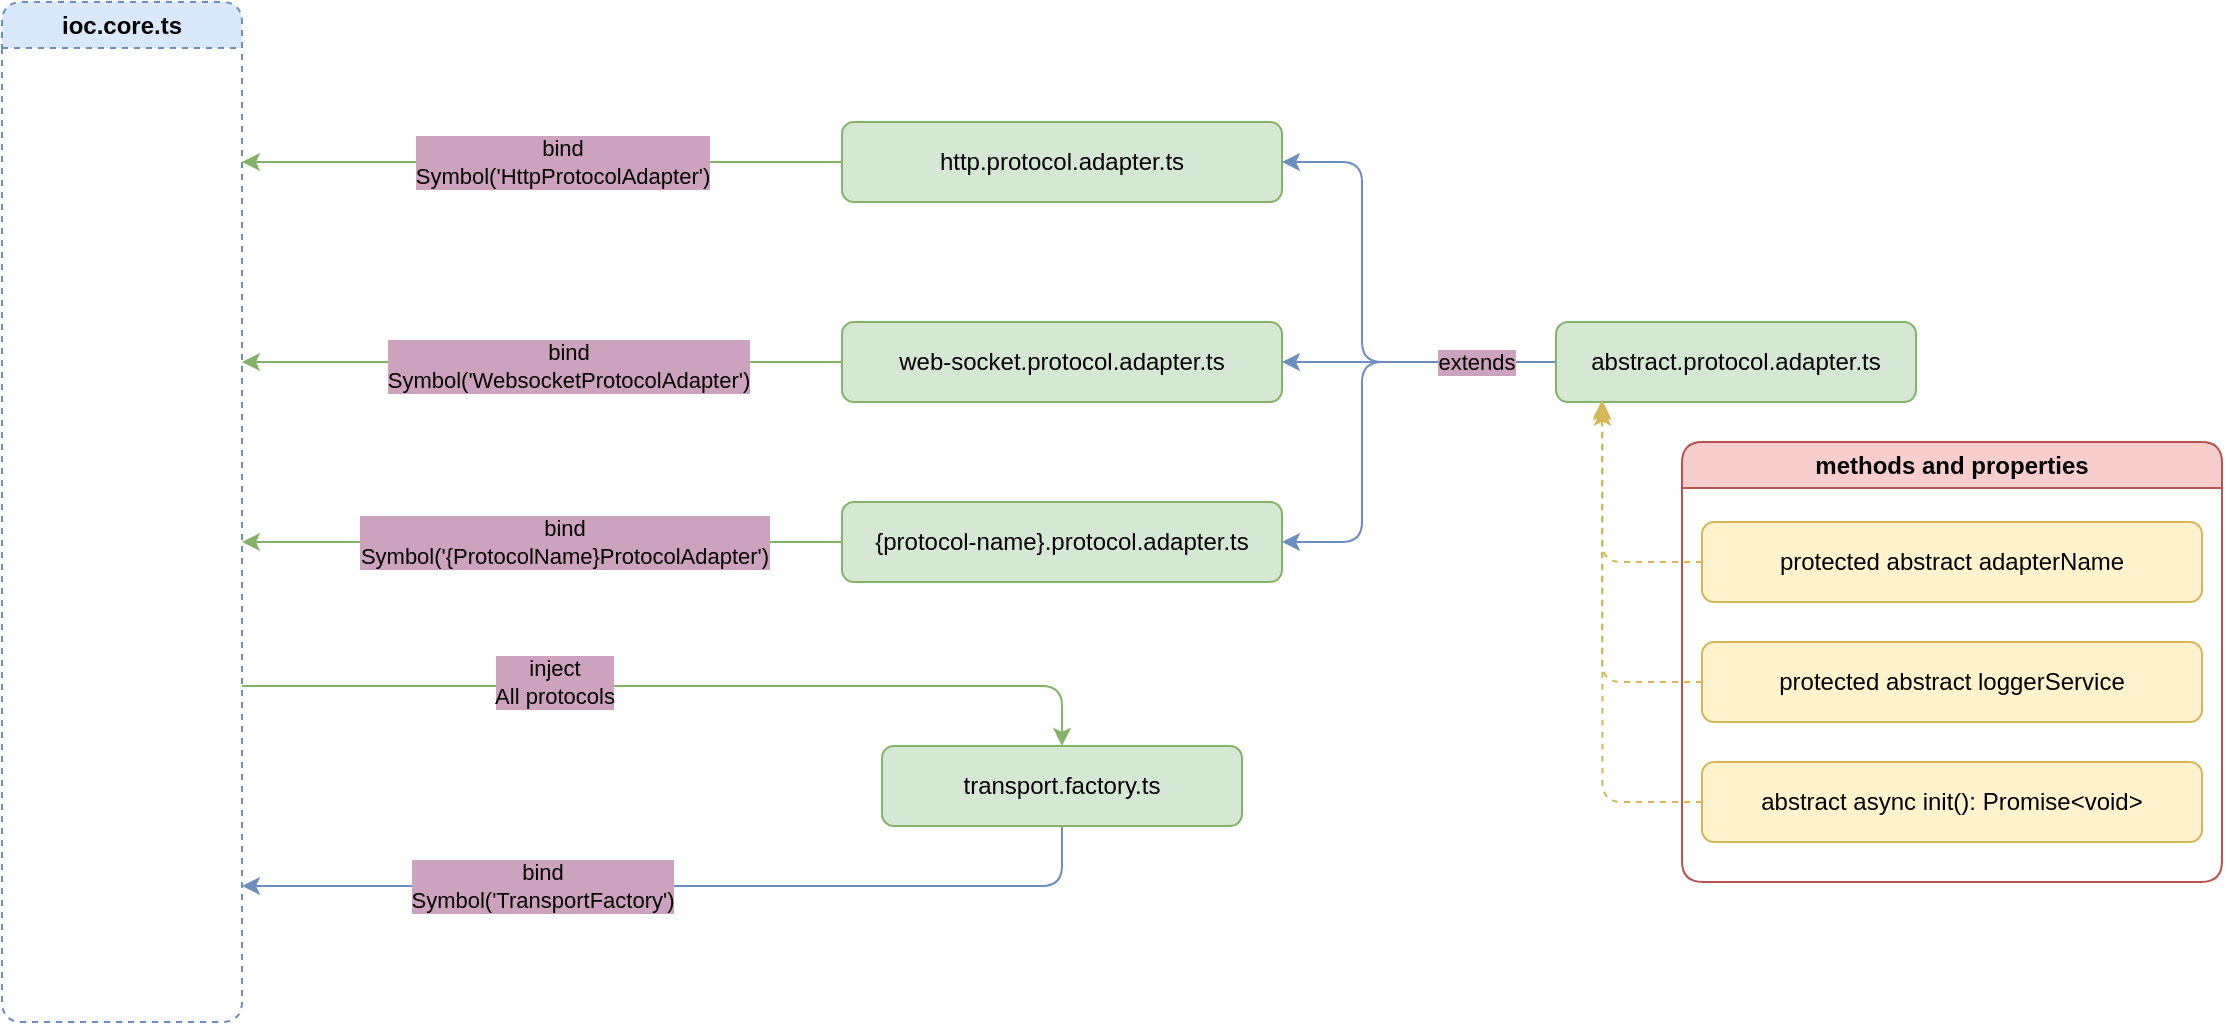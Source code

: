 <mxfile version="21.1.4" type="device">
  <diagram name="Страница 1" id="6BVudqDUbnrWLDDa7BSC">
    <mxGraphModel dx="1707" dy="395" grid="1" gridSize="10" guides="1" tooltips="1" connect="1" arrows="1" fold="1" page="1" pageScale="1" pageWidth="827" pageHeight="1169" math="0" shadow="0">
      <root>
        <mxCell id="0" />
        <mxCell id="1" parent="0" />
        <mxCell id="dsRu-6CLbFaCvwjUC06j-1" value="ioc.core.ts" style="swimlane;whiteSpace=wrap;html=1;rounded=1;dashed=1;fillColor=#dae8fc;strokeColor=#6c8ebf;" parent="1" vertex="1">
          <mxGeometry x="-130" y="130" width="120" height="510" as="geometry" />
        </mxCell>
        <mxCell id="dsRu-6CLbFaCvwjUC06j-2" style="edgeStyle=orthogonalEdgeStyle;rounded=0;orthogonalLoop=1;jettySize=auto;html=1;fillColor=#d5e8d4;strokeColor=#82b366;" parent="1" source="dsRu-6CLbFaCvwjUC06j-4" edge="1">
          <mxGeometry relative="1" as="geometry">
            <mxPoint x="-10" y="210" as="targetPoint" />
          </mxGeometry>
        </mxCell>
        <mxCell id="dsRu-6CLbFaCvwjUC06j-3" value="bind&lt;br&gt;Symbol(&#39;HttpProtocolAdapter&#39;)" style="edgeLabel;html=1;align=center;verticalAlign=middle;resizable=0;points=[];labelBackgroundColor=#CDA2BE;" parent="dsRu-6CLbFaCvwjUC06j-2" vertex="1" connectable="0">
          <mxGeometry x="-0.066" relative="1" as="geometry">
            <mxPoint as="offset" />
          </mxGeometry>
        </mxCell>
        <mxCell id="dsRu-6CLbFaCvwjUC06j-4" value="http.protocol.adapter.ts" style="rounded=1;whiteSpace=wrap;html=1;fillColor=#d5e8d4;strokeColor=#82b366;" parent="1" vertex="1">
          <mxGeometry x="290" y="190" width="220" height="40" as="geometry" />
        </mxCell>
        <mxCell id="dsRu-6CLbFaCvwjUC06j-5" style="edgeStyle=orthogonalEdgeStyle;rounded=0;orthogonalLoop=1;jettySize=auto;html=1;exitX=0;exitY=0.5;exitDx=0;exitDy=0;fillColor=#d5e8d4;strokeColor=#82b366;" parent="1" source="dsRu-6CLbFaCvwjUC06j-6" edge="1">
          <mxGeometry relative="1" as="geometry">
            <mxPoint x="-10" y="310" as="targetPoint" />
          </mxGeometry>
        </mxCell>
        <mxCell id="dsRu-6CLbFaCvwjUC06j-6" value="web-socket.protocol.adapter.ts" style="rounded=1;whiteSpace=wrap;html=1;fillColor=#d5e8d4;strokeColor=#82b366;" parent="1" vertex="1">
          <mxGeometry x="290" y="290" width="220" height="40" as="geometry" />
        </mxCell>
        <mxCell id="dsRu-6CLbFaCvwjUC06j-7" style="edgeStyle=orthogonalEdgeStyle;rounded=0;orthogonalLoop=1;jettySize=auto;html=1;fillColor=#d5e8d4;strokeColor=#82b366;" parent="1" source="dsRu-6CLbFaCvwjUC06j-9" edge="1">
          <mxGeometry relative="1" as="geometry">
            <mxPoint x="-10" y="400" as="targetPoint" />
            <Array as="points">
              <mxPoint x="220" y="400" />
              <mxPoint x="220" y="400" />
            </Array>
          </mxGeometry>
        </mxCell>
        <mxCell id="dsRu-6CLbFaCvwjUC06j-8" value="bind&lt;br&gt;Symbol(&#39;{ProtocolName}ProtocolAdapter&#39;)" style="edgeLabel;html=1;align=center;verticalAlign=middle;resizable=0;points=[];labelBackgroundColor=#CDA2BE;" parent="dsRu-6CLbFaCvwjUC06j-7" vertex="1" connectable="0">
          <mxGeometry x="0.083" y="-2" relative="1" as="geometry">
            <mxPoint x="23" y="2" as="offset" />
          </mxGeometry>
        </mxCell>
        <mxCell id="dsRu-6CLbFaCvwjUC06j-9" value="{protocol-name}.protocol.adapter.ts" style="rounded=1;whiteSpace=wrap;html=1;fillColor=#d5e8d4;strokeColor=#82b366;" parent="1" vertex="1">
          <mxGeometry x="290" y="380" width="220" height="40" as="geometry" />
        </mxCell>
        <mxCell id="dsRu-6CLbFaCvwjUC06j-10" value="bind&lt;br&gt;Symbol(&#39;WebsocketProtocolAdapter&#39;)" style="edgeLabel;html=1;align=center;verticalAlign=middle;resizable=0;points=[];labelBackgroundColor=#CDA2BE;" parent="1" vertex="1" connectable="0">
          <mxGeometry x="149.997" y="230" as="geometry">
            <mxPoint x="3" y="82" as="offset" />
          </mxGeometry>
        </mxCell>
        <mxCell id="dsRu-6CLbFaCvwjUC06j-11" style="edgeStyle=orthogonalEdgeStyle;rounded=1;orthogonalLoop=1;jettySize=auto;html=1;entryX=1;entryY=0.5;entryDx=0;entryDy=0;fillColor=#dae8fc;strokeColor=#6c8ebf;" parent="1" source="dsRu-6CLbFaCvwjUC06j-17" target="dsRu-6CLbFaCvwjUC06j-4" edge="1">
          <mxGeometry relative="1" as="geometry">
            <Array as="points">
              <mxPoint x="550" y="310" />
              <mxPoint x="550" y="210" />
            </Array>
          </mxGeometry>
        </mxCell>
        <mxCell id="dsRu-6CLbFaCvwjUC06j-12" style="edgeStyle=orthogonalEdgeStyle;rounded=1;orthogonalLoop=1;jettySize=auto;html=1;entryX=1;entryY=0.5;entryDx=0;entryDy=0;fillColor=#dae8fc;strokeColor=#6c8ebf;" parent="1" source="dsRu-6CLbFaCvwjUC06j-17" target="dsRu-6CLbFaCvwjUC06j-6" edge="1">
          <mxGeometry relative="1" as="geometry" />
        </mxCell>
        <mxCell id="dsRu-6CLbFaCvwjUC06j-13" style="edgeStyle=orthogonalEdgeStyle;rounded=1;orthogonalLoop=1;jettySize=auto;html=1;entryX=1;entryY=0.5;entryDx=0;entryDy=0;fillColor=#dae8fc;strokeColor=#6c8ebf;" parent="1" source="dsRu-6CLbFaCvwjUC06j-17" target="dsRu-6CLbFaCvwjUC06j-9" edge="1">
          <mxGeometry relative="1" as="geometry">
            <Array as="points">
              <mxPoint x="550" y="310" />
              <mxPoint x="550" y="400" />
            </Array>
          </mxGeometry>
        </mxCell>
        <mxCell id="dsRu-6CLbFaCvwjUC06j-36" value="extends" style="edgeLabel;html=1;align=center;verticalAlign=middle;resizable=0;points=[];labelBackgroundColor=#CDA2BE;" parent="dsRu-6CLbFaCvwjUC06j-13" vertex="1" connectable="0">
          <mxGeometry x="-0.649" y="2" relative="1" as="geometry">
            <mxPoint y="-2" as="offset" />
          </mxGeometry>
        </mxCell>
        <mxCell id="dsRu-6CLbFaCvwjUC06j-17" value="abstract.protocol.adapter.ts" style="rounded=1;whiteSpace=wrap;html=1;fillColor=#d5e8d4;strokeColor=#82b366;" parent="1" vertex="1">
          <mxGeometry x="647" y="290" width="180" height="40" as="geometry" />
        </mxCell>
        <mxCell id="dsRu-6CLbFaCvwjUC06j-18" value="methods and properties" style="swimlane;whiteSpace=wrap;html=1;fillColor=#f8cecc;strokeColor=#b85450;rounded=1;" parent="1" vertex="1">
          <mxGeometry x="710" y="350" width="270" height="220" as="geometry" />
        </mxCell>
        <mxCell id="dsRu-6CLbFaCvwjUC06j-19" value="protected abstract adapterName" style="rounded=1;whiteSpace=wrap;html=1;fillColor=#fff2cc;strokeColor=#d6b656;" parent="dsRu-6CLbFaCvwjUC06j-18" vertex="1">
          <mxGeometry x="10" y="40" width="250" height="40" as="geometry" />
        </mxCell>
        <mxCell id="dsRu-6CLbFaCvwjUC06j-20" value="protected abstract loggerService" style="rounded=1;whiteSpace=wrap;html=1;fillColor=#fff2cc;strokeColor=#d6b656;" parent="dsRu-6CLbFaCvwjUC06j-18" vertex="1">
          <mxGeometry x="10" y="100" width="250" height="40" as="geometry" />
        </mxCell>
        <mxCell id="dsRu-6CLbFaCvwjUC06j-21" value="abstract async init(): Promise&amp;lt;void&amp;gt;" style="rounded=1;whiteSpace=wrap;html=1;fillColor=#fff2cc;strokeColor=#d6b656;" parent="dsRu-6CLbFaCvwjUC06j-18" vertex="1">
          <mxGeometry x="10" y="160" width="250" height="40" as="geometry" />
        </mxCell>
        <mxCell id="dsRu-6CLbFaCvwjUC06j-22" style="edgeStyle=orthogonalEdgeStyle;rounded=1;orthogonalLoop=1;jettySize=auto;html=1;exitX=0;exitY=0.5;exitDx=0;exitDy=0;fillColor=#fff2cc;strokeColor=#d6b656;dashed=1;entryX=0.125;entryY=0.975;entryDx=0;entryDy=0;entryPerimeter=0;" parent="1" source="dsRu-6CLbFaCvwjUC06j-19" target="dsRu-6CLbFaCvwjUC06j-17" edge="1">
          <mxGeometry relative="1" as="geometry">
            <mxPoint x="670" y="340" as="targetPoint" />
            <Array as="points">
              <mxPoint x="670" y="410" />
              <mxPoint x="670" y="329" />
            </Array>
          </mxGeometry>
        </mxCell>
        <mxCell id="dsRu-6CLbFaCvwjUC06j-23" style="edgeStyle=orthogonalEdgeStyle;rounded=1;orthogonalLoop=1;jettySize=auto;html=1;exitX=0;exitY=0.5;exitDx=0;exitDy=0;fillColor=#fff2cc;strokeColor=#d6b656;dashed=1;" parent="1" source="dsRu-6CLbFaCvwjUC06j-20" target="dsRu-6CLbFaCvwjUC06j-17" edge="1">
          <mxGeometry relative="1" as="geometry">
            <mxPoint x="696" y="330" as="targetPoint" />
            <Array as="points">
              <mxPoint x="670" y="470" />
            </Array>
          </mxGeometry>
        </mxCell>
        <mxCell id="dsRu-6CLbFaCvwjUC06j-27" style="edgeStyle=orthogonalEdgeStyle;rounded=1;orthogonalLoop=1;jettySize=auto;html=1;entryX=0.129;entryY=1.071;entryDx=0;entryDy=0;entryPerimeter=0;exitX=0;exitY=0.5;exitDx=0;exitDy=0;fillColor=#fff2cc;strokeColor=#d6b656;dashed=1;" parent="1" source="dsRu-6CLbFaCvwjUC06j-21" target="dsRu-6CLbFaCvwjUC06j-17" edge="1">
          <mxGeometry relative="1" as="geometry" />
        </mxCell>
        <mxCell id="dsRu-6CLbFaCvwjUC06j-31" style="edgeStyle=orthogonalEdgeStyle;rounded=1;orthogonalLoop=1;jettySize=auto;html=1;entryX=0.5;entryY=0;entryDx=0;entryDy=0;fillColor=#d5e8d4;strokeColor=#82b366;" parent="1" target="dsRu-6CLbFaCvwjUC06j-35" edge="1">
          <mxGeometry relative="1" as="geometry">
            <mxPoint x="-10" y="472" as="sourcePoint" />
            <Array as="points">
              <mxPoint x="-10" y="472" />
              <mxPoint x="400" y="472" />
            </Array>
          </mxGeometry>
        </mxCell>
        <mxCell id="dsRu-6CLbFaCvwjUC06j-32" value="inject&lt;br&gt;All protocols" style="edgeLabel;html=1;align=center;verticalAlign=middle;resizable=0;points=[];labelBackgroundColor=#CDA2BE;" parent="dsRu-6CLbFaCvwjUC06j-31" vertex="1" connectable="0">
          <mxGeometry x="-0.187" y="2" relative="1" as="geometry">
            <mxPoint x="-23" as="offset" />
          </mxGeometry>
        </mxCell>
        <mxCell id="dsRu-6CLbFaCvwjUC06j-33" style="edgeStyle=orthogonalEdgeStyle;rounded=1;orthogonalLoop=1;jettySize=auto;html=1;exitX=0.5;exitY=1;exitDx=0;exitDy=0;fillColor=#dae8fc;strokeColor=#6c8ebf;" parent="1" source="dsRu-6CLbFaCvwjUC06j-35" edge="1">
          <mxGeometry relative="1" as="geometry">
            <mxPoint x="-10" y="572" as="targetPoint" />
            <Array as="points">
              <mxPoint x="400" y="571.98" />
              <mxPoint x="80" y="571.98" />
            </Array>
          </mxGeometry>
        </mxCell>
        <mxCell id="dsRu-6CLbFaCvwjUC06j-34" value="bind&lt;br&gt;Symbol(&#39;TransportFactory&#39;)" style="edgeLabel;html=1;align=center;verticalAlign=middle;resizable=0;points=[];labelBackgroundColor=#CDA2BE;" parent="dsRu-6CLbFaCvwjUC06j-33" vertex="1" connectable="0">
          <mxGeometry x="0.337" y="4" relative="1" as="geometry">
            <mxPoint x="4" y="-4" as="offset" />
          </mxGeometry>
        </mxCell>
        <mxCell id="dsRu-6CLbFaCvwjUC06j-35" value="transport.factory.ts" style="rounded=1;whiteSpace=wrap;html=1;fillColor=#d5e8d4;strokeColor=#82b366;" parent="1" vertex="1">
          <mxGeometry x="310" y="501.98" width="180" height="40" as="geometry" />
        </mxCell>
      </root>
    </mxGraphModel>
  </diagram>
</mxfile>
